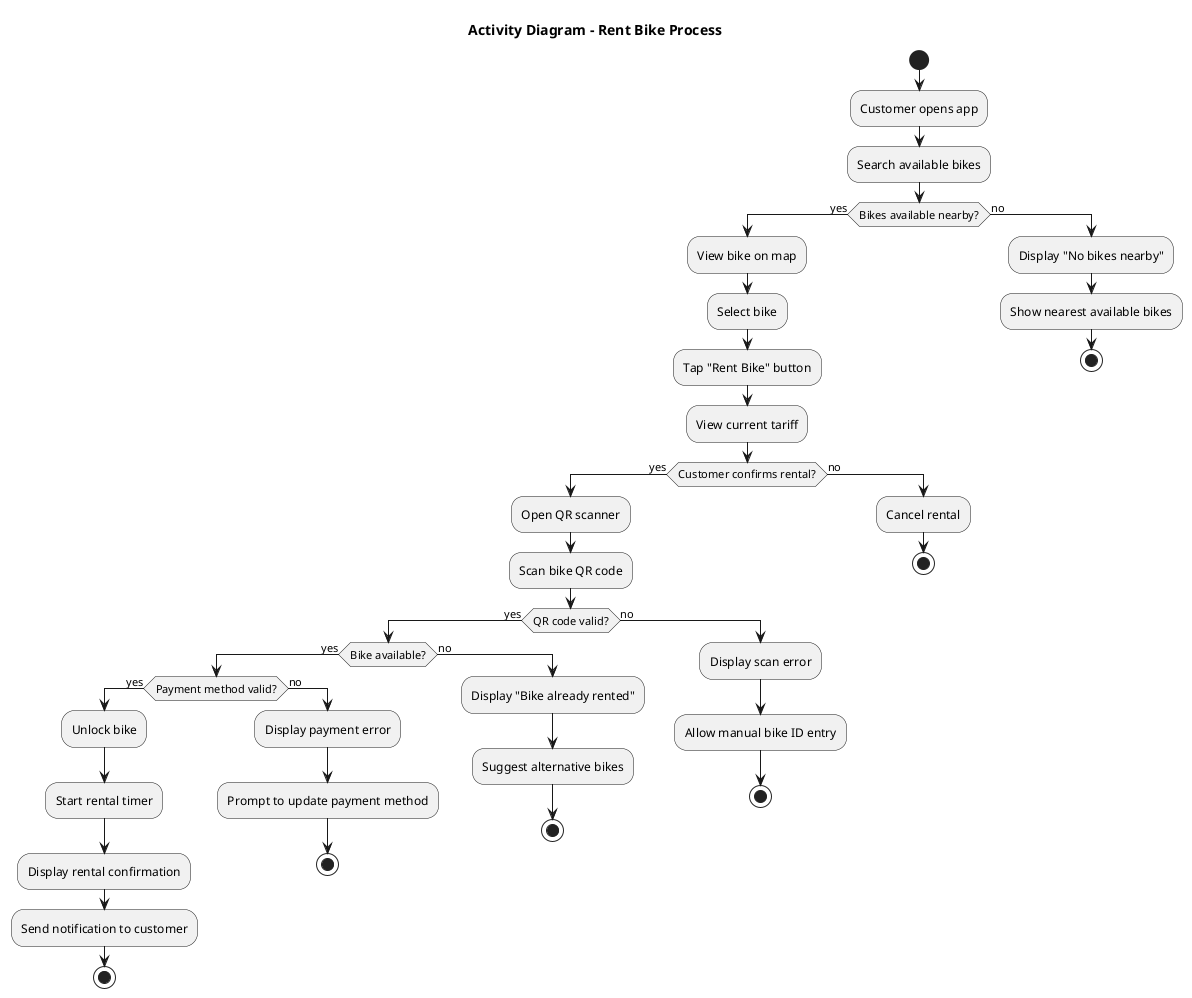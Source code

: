 @startuml Rent_Bike_Activity_Diagram

title Activity Diagram - Rent Bike Process

start

:Customer opens app;

:Search available bikes;

if (Bikes available nearby?) then (yes)
  :View bike on map;
  :Select bike;
  :Tap "Rent Bike" button;
  :View current tariff;
  
  if (Customer confirms rental?) then (yes)
    :Open QR scanner;
    :Scan bike QR code;
    
    if (QR code valid?) then (yes)
      if (Bike available?) then (yes)
        if (Payment method valid?) then (yes)
          :Unlock bike;
          :Start rental timer;
          :Display rental confirmation;
          :Send notification to customer;
          stop
        else (no)
          :Display payment error;
          :Prompt to update payment method;
          stop
        endif
      else (no)
        :Display "Bike already rented";
        :Suggest alternative bikes;
        stop
      endif
    else (no)
      :Display scan error;
      :Allow manual bike ID entry;
      stop
    endif
  else (no)
    :Cancel rental;
    stop
  endif
else (no)
  :Display "No bikes nearby";
  :Show nearest available bikes;
  stop
endif

@enduml